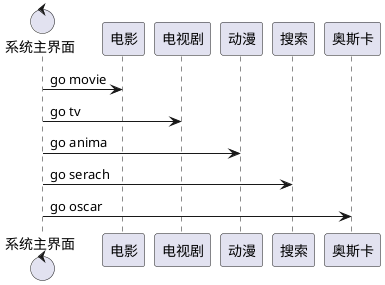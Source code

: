 @startuml

control 系统主界面

系统主界面 -> 电影: go movie
系统主界面 -> 电视剧: go tv
系统主界面 -> 动漫: go anima
系统主界面 -> 搜索: go serach
系统主界面 -> 奥斯卡: go oscar

@enduml